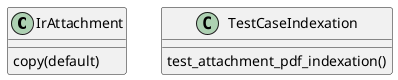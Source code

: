 @startuml classes_attachment_indexation
set namespaceSeparator none
class "IrAttachment" as odoo_src.odoo.addons.attachment_indexation.models.ir_attachment.IrAttachment {
  copy(default)
}
class "TestCaseIndexation" as odoo_src.odoo.addons.attachment_indexation.tests.test_indexation.TestCaseIndexation {
  test_attachment_pdf_indexation()
}
@enduml

